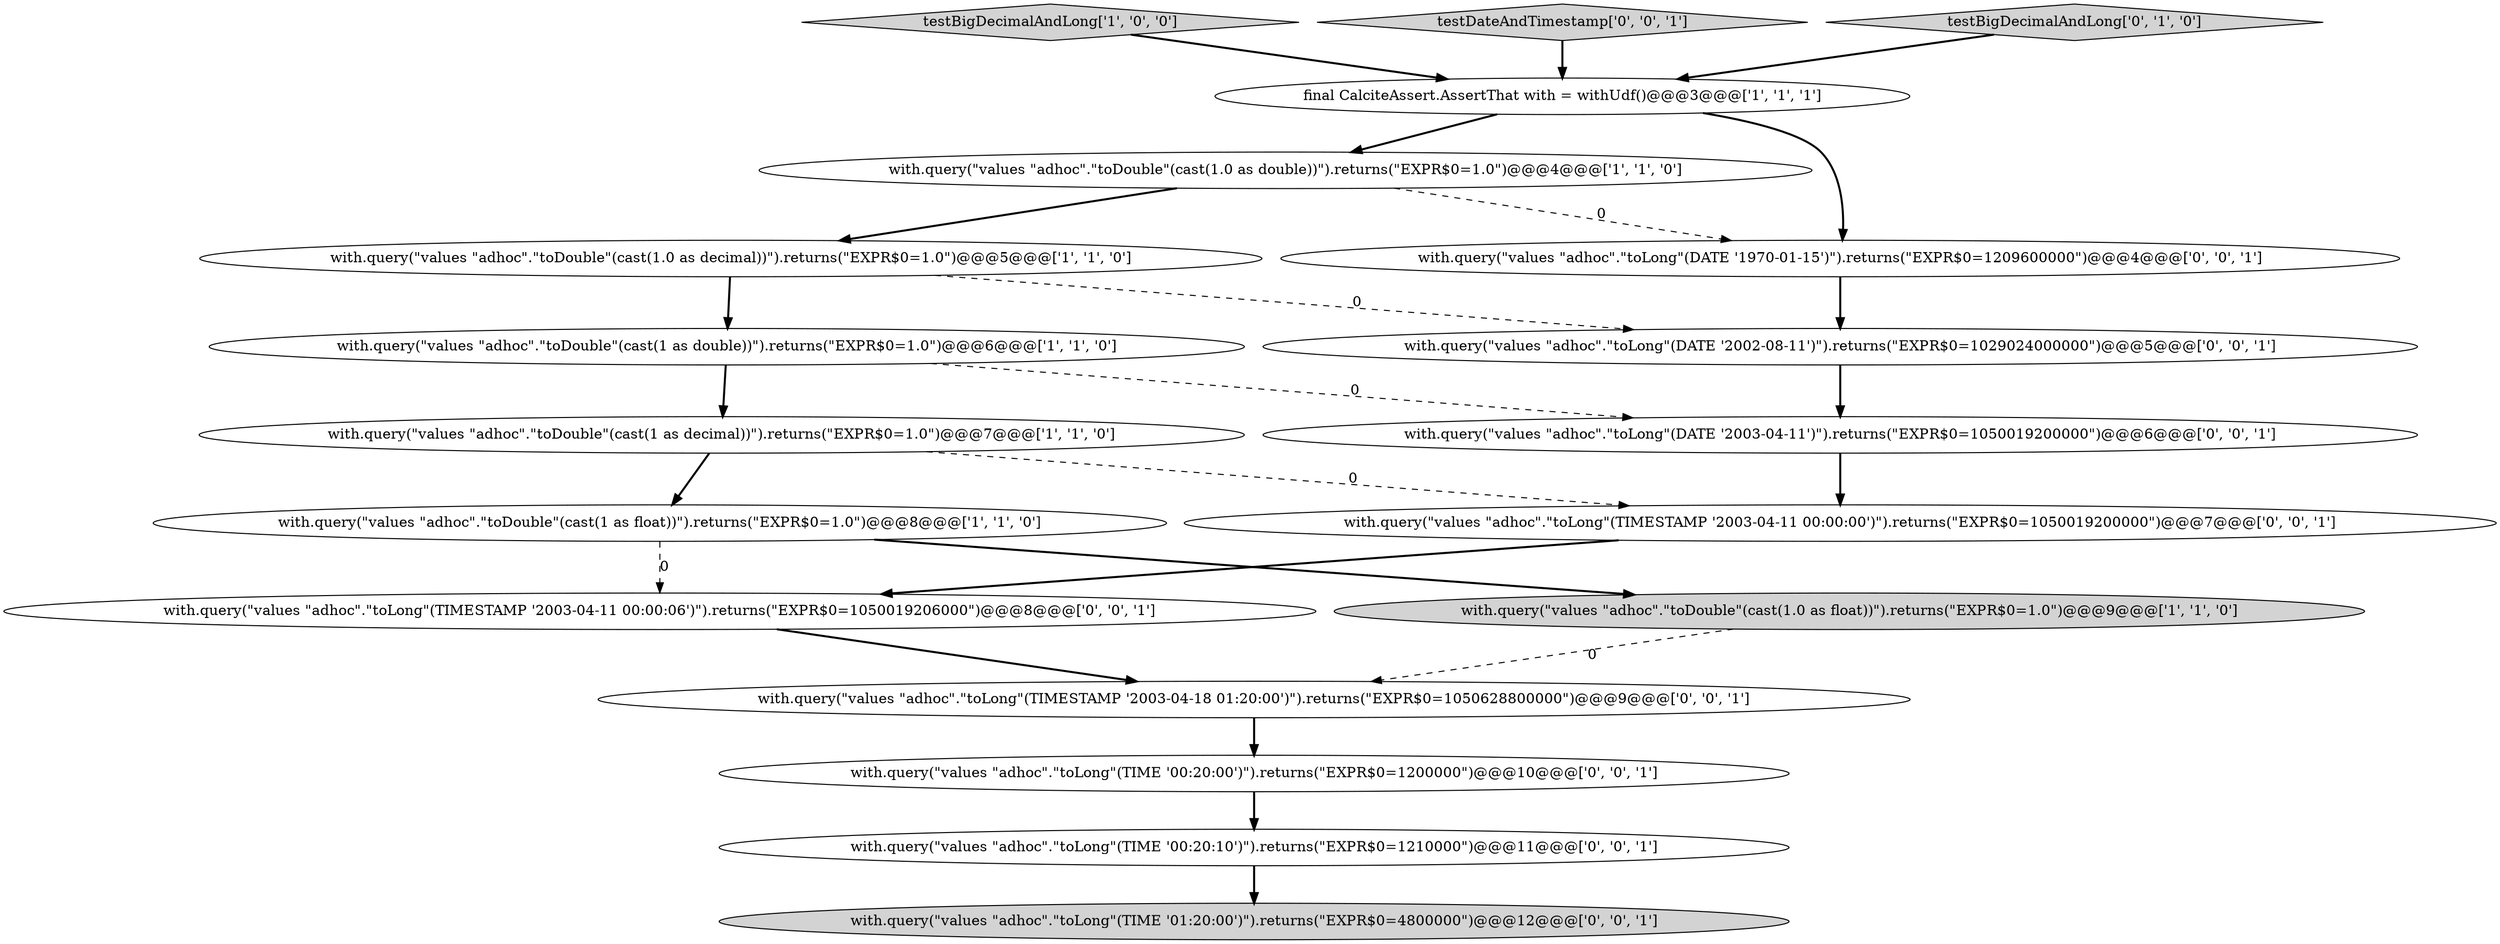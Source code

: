 digraph {
10 [style = filled, label = "with.query(\"values \"adhoc\".\"toLong\"(DATE '2003-04-11')\").returns(\"EXPR$0=1050019200000\")@@@6@@@['0', '0', '1']", fillcolor = white, shape = ellipse image = "AAA0AAABBB3BBB"];
14 [style = filled, label = "with.query(\"values \"adhoc\".\"toLong\"(TIMESTAMP '2003-04-18 01:20:00')\").returns(\"EXPR$0=1050628800000\")@@@9@@@['0', '0', '1']", fillcolor = white, shape = ellipse image = "AAA0AAABBB3BBB"];
5 [style = filled, label = "with.query(\"values \"adhoc\".\"toDouble\"(cast(1.0 as double))\").returns(\"EXPR$0=1.0\")@@@4@@@['1', '1', '0']", fillcolor = white, shape = ellipse image = "AAA0AAABBB1BBB"];
18 [style = filled, label = "with.query(\"values \"adhoc\".\"toLong\"(TIMESTAMP '2003-04-11 00:00:06')\").returns(\"EXPR$0=1050019206000\")@@@8@@@['0', '0', '1']", fillcolor = white, shape = ellipse image = "AAA0AAABBB3BBB"];
0 [style = filled, label = "with.query(\"values \"adhoc\".\"toDouble\"(cast(1.0 as decimal))\").returns(\"EXPR$0=1.0\")@@@5@@@['1', '1', '0']", fillcolor = white, shape = ellipse image = "AAA0AAABBB1BBB"];
16 [style = filled, label = "with.query(\"values \"adhoc\".\"toLong\"(TIME '00:20:10')\").returns(\"EXPR$0=1210000\")@@@11@@@['0', '0', '1']", fillcolor = white, shape = ellipse image = "AAA0AAABBB3BBB"];
11 [style = filled, label = "with.query(\"values \"adhoc\".\"toLong\"(TIMESTAMP '2003-04-11 00:00:00')\").returns(\"EXPR$0=1050019200000\")@@@7@@@['0', '0', '1']", fillcolor = white, shape = ellipse image = "AAA0AAABBB3BBB"];
2 [style = filled, label = "testBigDecimalAndLong['1', '0', '0']", fillcolor = lightgray, shape = diamond image = "AAA0AAABBB1BBB"];
17 [style = filled, label = "testDateAndTimestamp['0', '0', '1']", fillcolor = lightgray, shape = diamond image = "AAA0AAABBB3BBB"];
3 [style = filled, label = "with.query(\"values \"adhoc\".\"toDouble\"(cast(1 as double))\").returns(\"EXPR$0=1.0\")@@@6@@@['1', '1', '0']", fillcolor = white, shape = ellipse image = "AAA0AAABBB1BBB"];
15 [style = filled, label = "with.query(\"values \"adhoc\".\"toLong\"(DATE '2002-08-11')\").returns(\"EXPR$0=1029024000000\")@@@5@@@['0', '0', '1']", fillcolor = white, shape = ellipse image = "AAA0AAABBB3BBB"];
6 [style = filled, label = "with.query(\"values \"adhoc\".\"toDouble\"(cast(1 as decimal))\").returns(\"EXPR$0=1.0\")@@@7@@@['1', '1', '0']", fillcolor = white, shape = ellipse image = "AAA0AAABBB1BBB"];
8 [style = filled, label = "testBigDecimalAndLong['0', '1', '0']", fillcolor = lightgray, shape = diamond image = "AAA0AAABBB2BBB"];
4 [style = filled, label = "with.query(\"values \"adhoc\".\"toDouble\"(cast(1 as float))\").returns(\"EXPR$0=1.0\")@@@8@@@['1', '1', '0']", fillcolor = white, shape = ellipse image = "AAA0AAABBB1BBB"];
1 [style = filled, label = "with.query(\"values \"adhoc\".\"toDouble\"(cast(1.0 as float))\").returns(\"EXPR$0=1.0\")@@@9@@@['1', '1', '0']", fillcolor = lightgray, shape = ellipse image = "AAA0AAABBB1BBB"];
7 [style = filled, label = "final CalciteAssert.AssertThat with = withUdf()@@@3@@@['1', '1', '1']", fillcolor = white, shape = ellipse image = "AAA0AAABBB1BBB"];
12 [style = filled, label = "with.query(\"values \"adhoc\".\"toLong\"(DATE '1970-01-15')\").returns(\"EXPR$0=1209600000\")@@@4@@@['0', '0', '1']", fillcolor = white, shape = ellipse image = "AAA0AAABBB3BBB"];
9 [style = filled, label = "with.query(\"values \"adhoc\".\"toLong\"(TIME '00:20:00')\").returns(\"EXPR$0=1200000\")@@@10@@@['0', '0', '1']", fillcolor = white, shape = ellipse image = "AAA0AAABBB3BBB"];
13 [style = filled, label = "with.query(\"values \"adhoc\".\"toLong\"(TIME '01:20:00')\").returns(\"EXPR$0=4800000\")@@@12@@@['0', '0', '1']", fillcolor = lightgray, shape = ellipse image = "AAA0AAABBB3BBB"];
6->4 [style = bold, label=""];
2->7 [style = bold, label=""];
3->10 [style = dashed, label="0"];
12->15 [style = bold, label=""];
9->16 [style = bold, label=""];
1->14 [style = dashed, label="0"];
11->18 [style = bold, label=""];
10->11 [style = bold, label=""];
0->3 [style = bold, label=""];
14->9 [style = bold, label=""];
16->13 [style = bold, label=""];
4->1 [style = bold, label=""];
3->6 [style = bold, label=""];
5->0 [style = bold, label=""];
7->12 [style = bold, label=""];
5->12 [style = dashed, label="0"];
7->5 [style = bold, label=""];
8->7 [style = bold, label=""];
4->18 [style = dashed, label="0"];
0->15 [style = dashed, label="0"];
6->11 [style = dashed, label="0"];
17->7 [style = bold, label=""];
18->14 [style = bold, label=""];
15->10 [style = bold, label=""];
}
